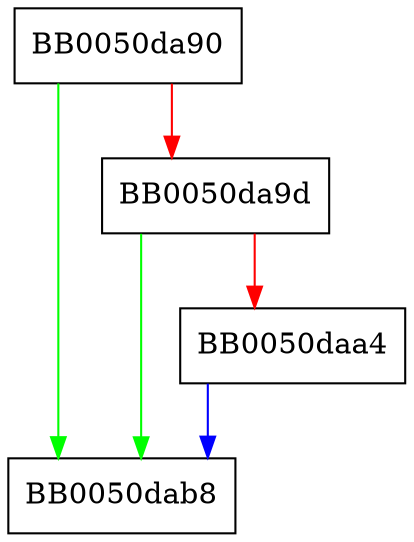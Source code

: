 digraph compare {
  node [shape="box"];
  graph [splines=ortho];
  BB0050da90 -> BB0050dab8 [color="green"];
  BB0050da90 -> BB0050da9d [color="red"];
  BB0050da9d -> BB0050dab8 [color="green"];
  BB0050da9d -> BB0050daa4 [color="red"];
  BB0050daa4 -> BB0050dab8 [color="blue"];
}